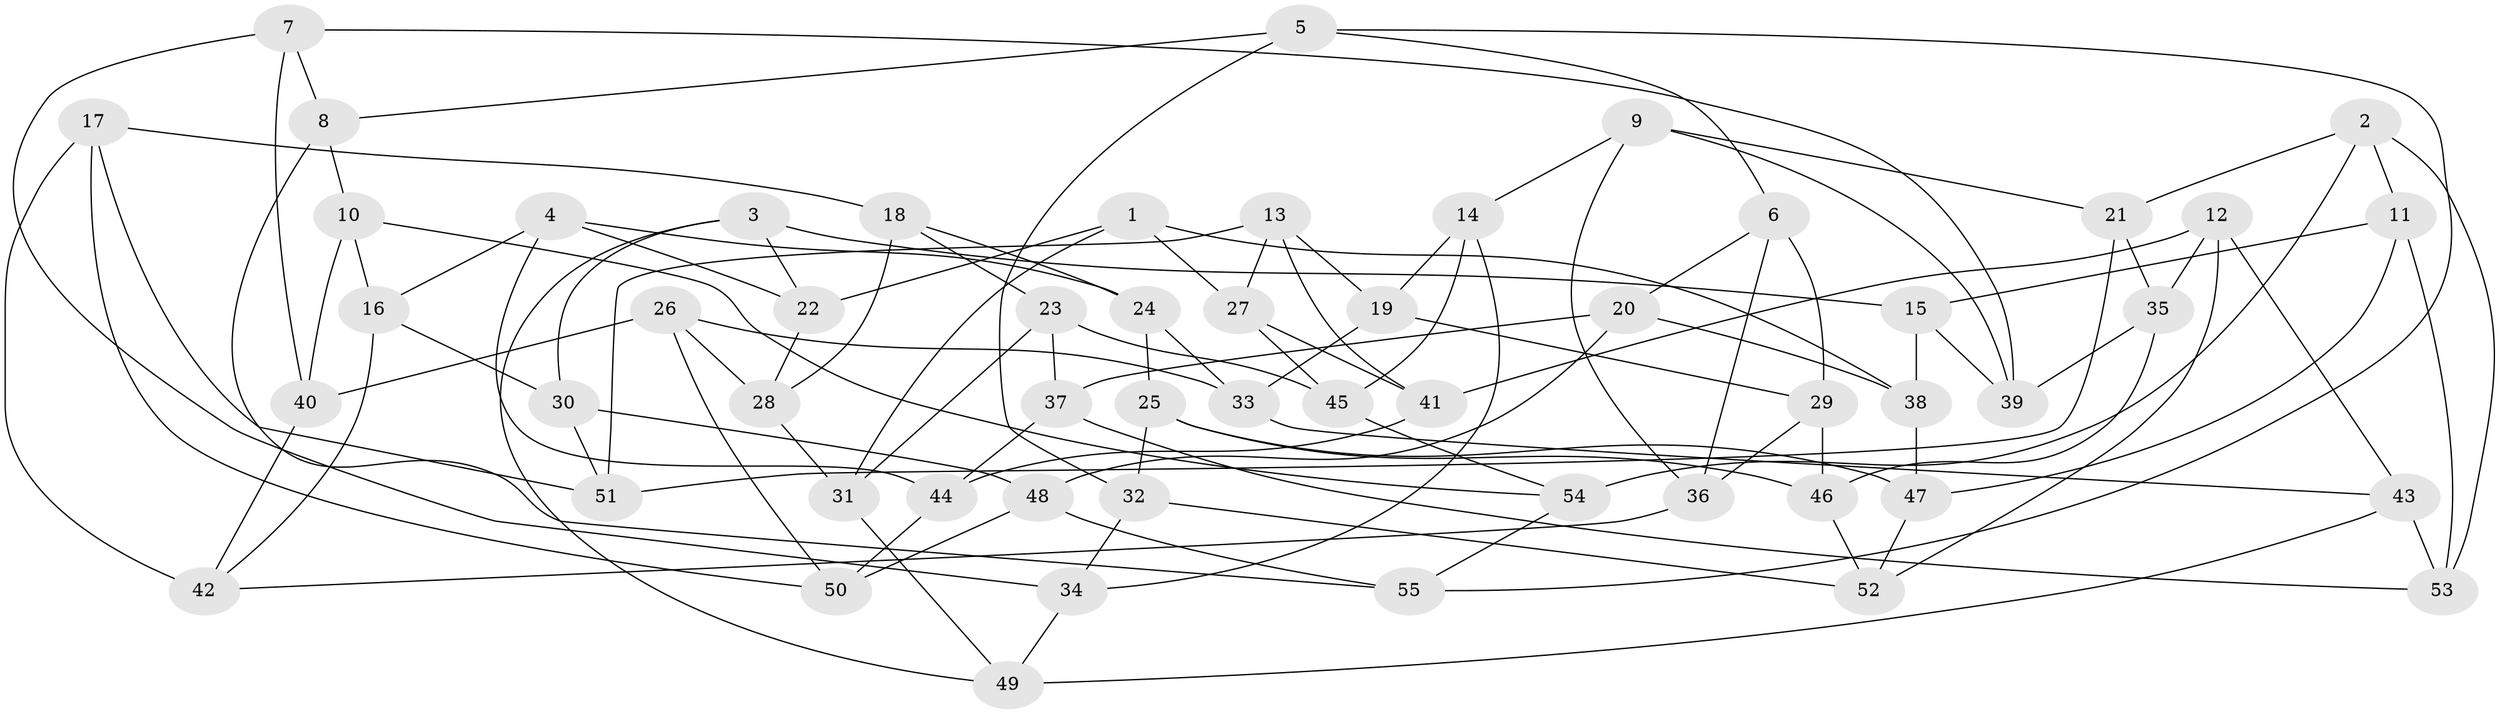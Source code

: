 // coarse degree distribution, {3: 0.0625, 8: 0.1875, 6: 0.1875, 5: 0.1875, 7: 0.0625, 4: 0.125, 9: 0.125, 11: 0.0625}
// Generated by graph-tools (version 1.1) at 2025/20/03/04/25 18:20:45]
// undirected, 55 vertices, 110 edges
graph export_dot {
graph [start="1"]
  node [color=gray90,style=filled];
  1;
  2;
  3;
  4;
  5;
  6;
  7;
  8;
  9;
  10;
  11;
  12;
  13;
  14;
  15;
  16;
  17;
  18;
  19;
  20;
  21;
  22;
  23;
  24;
  25;
  26;
  27;
  28;
  29;
  30;
  31;
  32;
  33;
  34;
  35;
  36;
  37;
  38;
  39;
  40;
  41;
  42;
  43;
  44;
  45;
  46;
  47;
  48;
  49;
  50;
  51;
  52;
  53;
  54;
  55;
  1 -- 22;
  1 -- 31;
  1 -- 38;
  1 -- 27;
  2 -- 11;
  2 -- 54;
  2 -- 53;
  2 -- 21;
  3 -- 49;
  3 -- 15;
  3 -- 30;
  3 -- 22;
  4 -- 16;
  4 -- 22;
  4 -- 24;
  4 -- 44;
  5 -- 32;
  5 -- 8;
  5 -- 6;
  5 -- 55;
  6 -- 29;
  6 -- 20;
  6 -- 36;
  7 -- 40;
  7 -- 39;
  7 -- 8;
  7 -- 34;
  8 -- 10;
  8 -- 55;
  9 -- 39;
  9 -- 36;
  9 -- 21;
  9 -- 14;
  10 -- 54;
  10 -- 16;
  10 -- 40;
  11 -- 15;
  11 -- 47;
  11 -- 53;
  12 -- 41;
  12 -- 52;
  12 -- 35;
  12 -- 43;
  13 -- 41;
  13 -- 51;
  13 -- 27;
  13 -- 19;
  14 -- 19;
  14 -- 34;
  14 -- 45;
  15 -- 39;
  15 -- 38;
  16 -- 30;
  16 -- 42;
  17 -- 50;
  17 -- 18;
  17 -- 51;
  17 -- 42;
  18 -- 24;
  18 -- 23;
  18 -- 28;
  19 -- 33;
  19 -- 29;
  20 -- 37;
  20 -- 48;
  20 -- 38;
  21 -- 35;
  21 -- 51;
  22 -- 28;
  23 -- 45;
  23 -- 31;
  23 -- 37;
  24 -- 33;
  24 -- 25;
  25 -- 47;
  25 -- 32;
  25 -- 46;
  26 -- 33;
  26 -- 28;
  26 -- 40;
  26 -- 50;
  27 -- 41;
  27 -- 45;
  28 -- 31;
  29 -- 46;
  29 -- 36;
  30 -- 48;
  30 -- 51;
  31 -- 49;
  32 -- 34;
  32 -- 52;
  33 -- 43;
  34 -- 49;
  35 -- 39;
  35 -- 46;
  36 -- 42;
  37 -- 53;
  37 -- 44;
  38 -- 47;
  40 -- 42;
  41 -- 44;
  43 -- 53;
  43 -- 49;
  44 -- 50;
  45 -- 54;
  46 -- 52;
  47 -- 52;
  48 -- 50;
  48 -- 55;
  54 -- 55;
}
